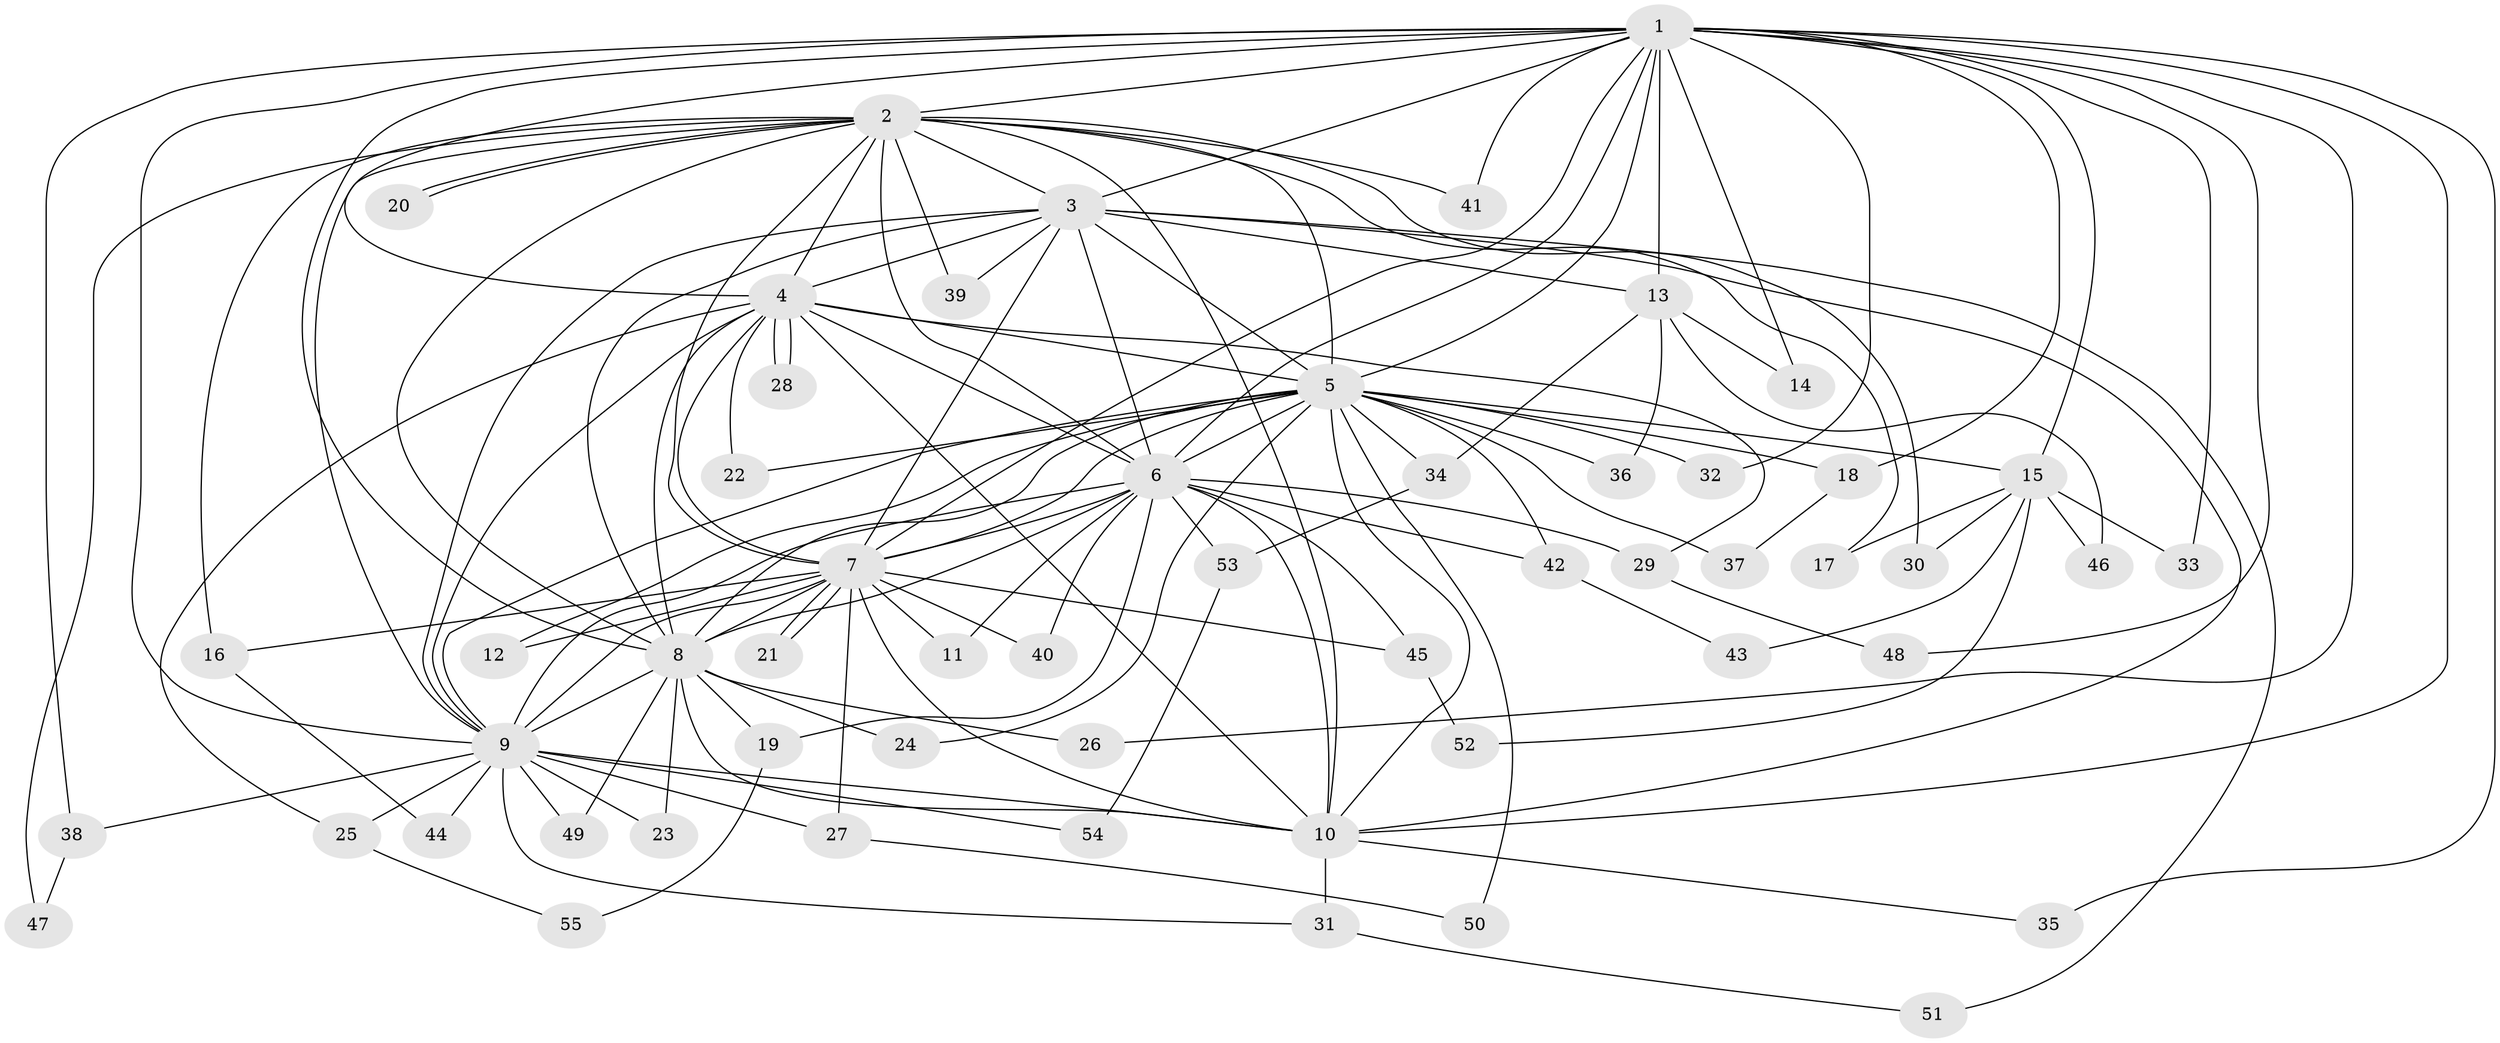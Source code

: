 // Generated by graph-tools (version 1.1) at 2025/44/03/09/25 04:44:00]
// undirected, 55 vertices, 135 edges
graph export_dot {
graph [start="1"]
  node [color=gray90,style=filled];
  1;
  2;
  3;
  4;
  5;
  6;
  7;
  8;
  9;
  10;
  11;
  12;
  13;
  14;
  15;
  16;
  17;
  18;
  19;
  20;
  21;
  22;
  23;
  24;
  25;
  26;
  27;
  28;
  29;
  30;
  31;
  32;
  33;
  34;
  35;
  36;
  37;
  38;
  39;
  40;
  41;
  42;
  43;
  44;
  45;
  46;
  47;
  48;
  49;
  50;
  51;
  52;
  53;
  54;
  55;
  1 -- 2;
  1 -- 3;
  1 -- 4;
  1 -- 5;
  1 -- 6;
  1 -- 7;
  1 -- 8;
  1 -- 9;
  1 -- 10;
  1 -- 13;
  1 -- 14;
  1 -- 15;
  1 -- 18;
  1 -- 26;
  1 -- 32;
  1 -- 33;
  1 -- 35;
  1 -- 38;
  1 -- 41;
  1 -- 48;
  2 -- 3;
  2 -- 4;
  2 -- 5;
  2 -- 6;
  2 -- 7;
  2 -- 8;
  2 -- 9;
  2 -- 10;
  2 -- 16;
  2 -- 17;
  2 -- 20;
  2 -- 20;
  2 -- 30;
  2 -- 39;
  2 -- 41;
  2 -- 47;
  3 -- 4;
  3 -- 5;
  3 -- 6;
  3 -- 7;
  3 -- 8;
  3 -- 9;
  3 -- 10;
  3 -- 13;
  3 -- 39;
  3 -- 51;
  4 -- 5;
  4 -- 6;
  4 -- 7;
  4 -- 8;
  4 -- 9;
  4 -- 10;
  4 -- 22;
  4 -- 25;
  4 -- 28;
  4 -- 28;
  4 -- 29;
  5 -- 6;
  5 -- 7;
  5 -- 8;
  5 -- 9;
  5 -- 10;
  5 -- 12;
  5 -- 15;
  5 -- 18;
  5 -- 22;
  5 -- 24;
  5 -- 32;
  5 -- 34;
  5 -- 36;
  5 -- 37;
  5 -- 42;
  5 -- 50;
  6 -- 7;
  6 -- 8;
  6 -- 9;
  6 -- 10;
  6 -- 11;
  6 -- 19;
  6 -- 29;
  6 -- 40;
  6 -- 42;
  6 -- 45;
  6 -- 53;
  7 -- 8;
  7 -- 9;
  7 -- 10;
  7 -- 11;
  7 -- 12;
  7 -- 16;
  7 -- 21;
  7 -- 21;
  7 -- 27;
  7 -- 40;
  7 -- 45;
  8 -- 9;
  8 -- 10;
  8 -- 19;
  8 -- 23;
  8 -- 24;
  8 -- 26;
  8 -- 49;
  9 -- 10;
  9 -- 23;
  9 -- 25;
  9 -- 27;
  9 -- 31;
  9 -- 38;
  9 -- 44;
  9 -- 49;
  9 -- 54;
  10 -- 31;
  10 -- 35;
  13 -- 14;
  13 -- 34;
  13 -- 36;
  13 -- 46;
  15 -- 17;
  15 -- 30;
  15 -- 33;
  15 -- 43;
  15 -- 46;
  15 -- 52;
  16 -- 44;
  18 -- 37;
  19 -- 55;
  25 -- 55;
  27 -- 50;
  29 -- 48;
  31 -- 51;
  34 -- 53;
  38 -- 47;
  42 -- 43;
  45 -- 52;
  53 -- 54;
}
